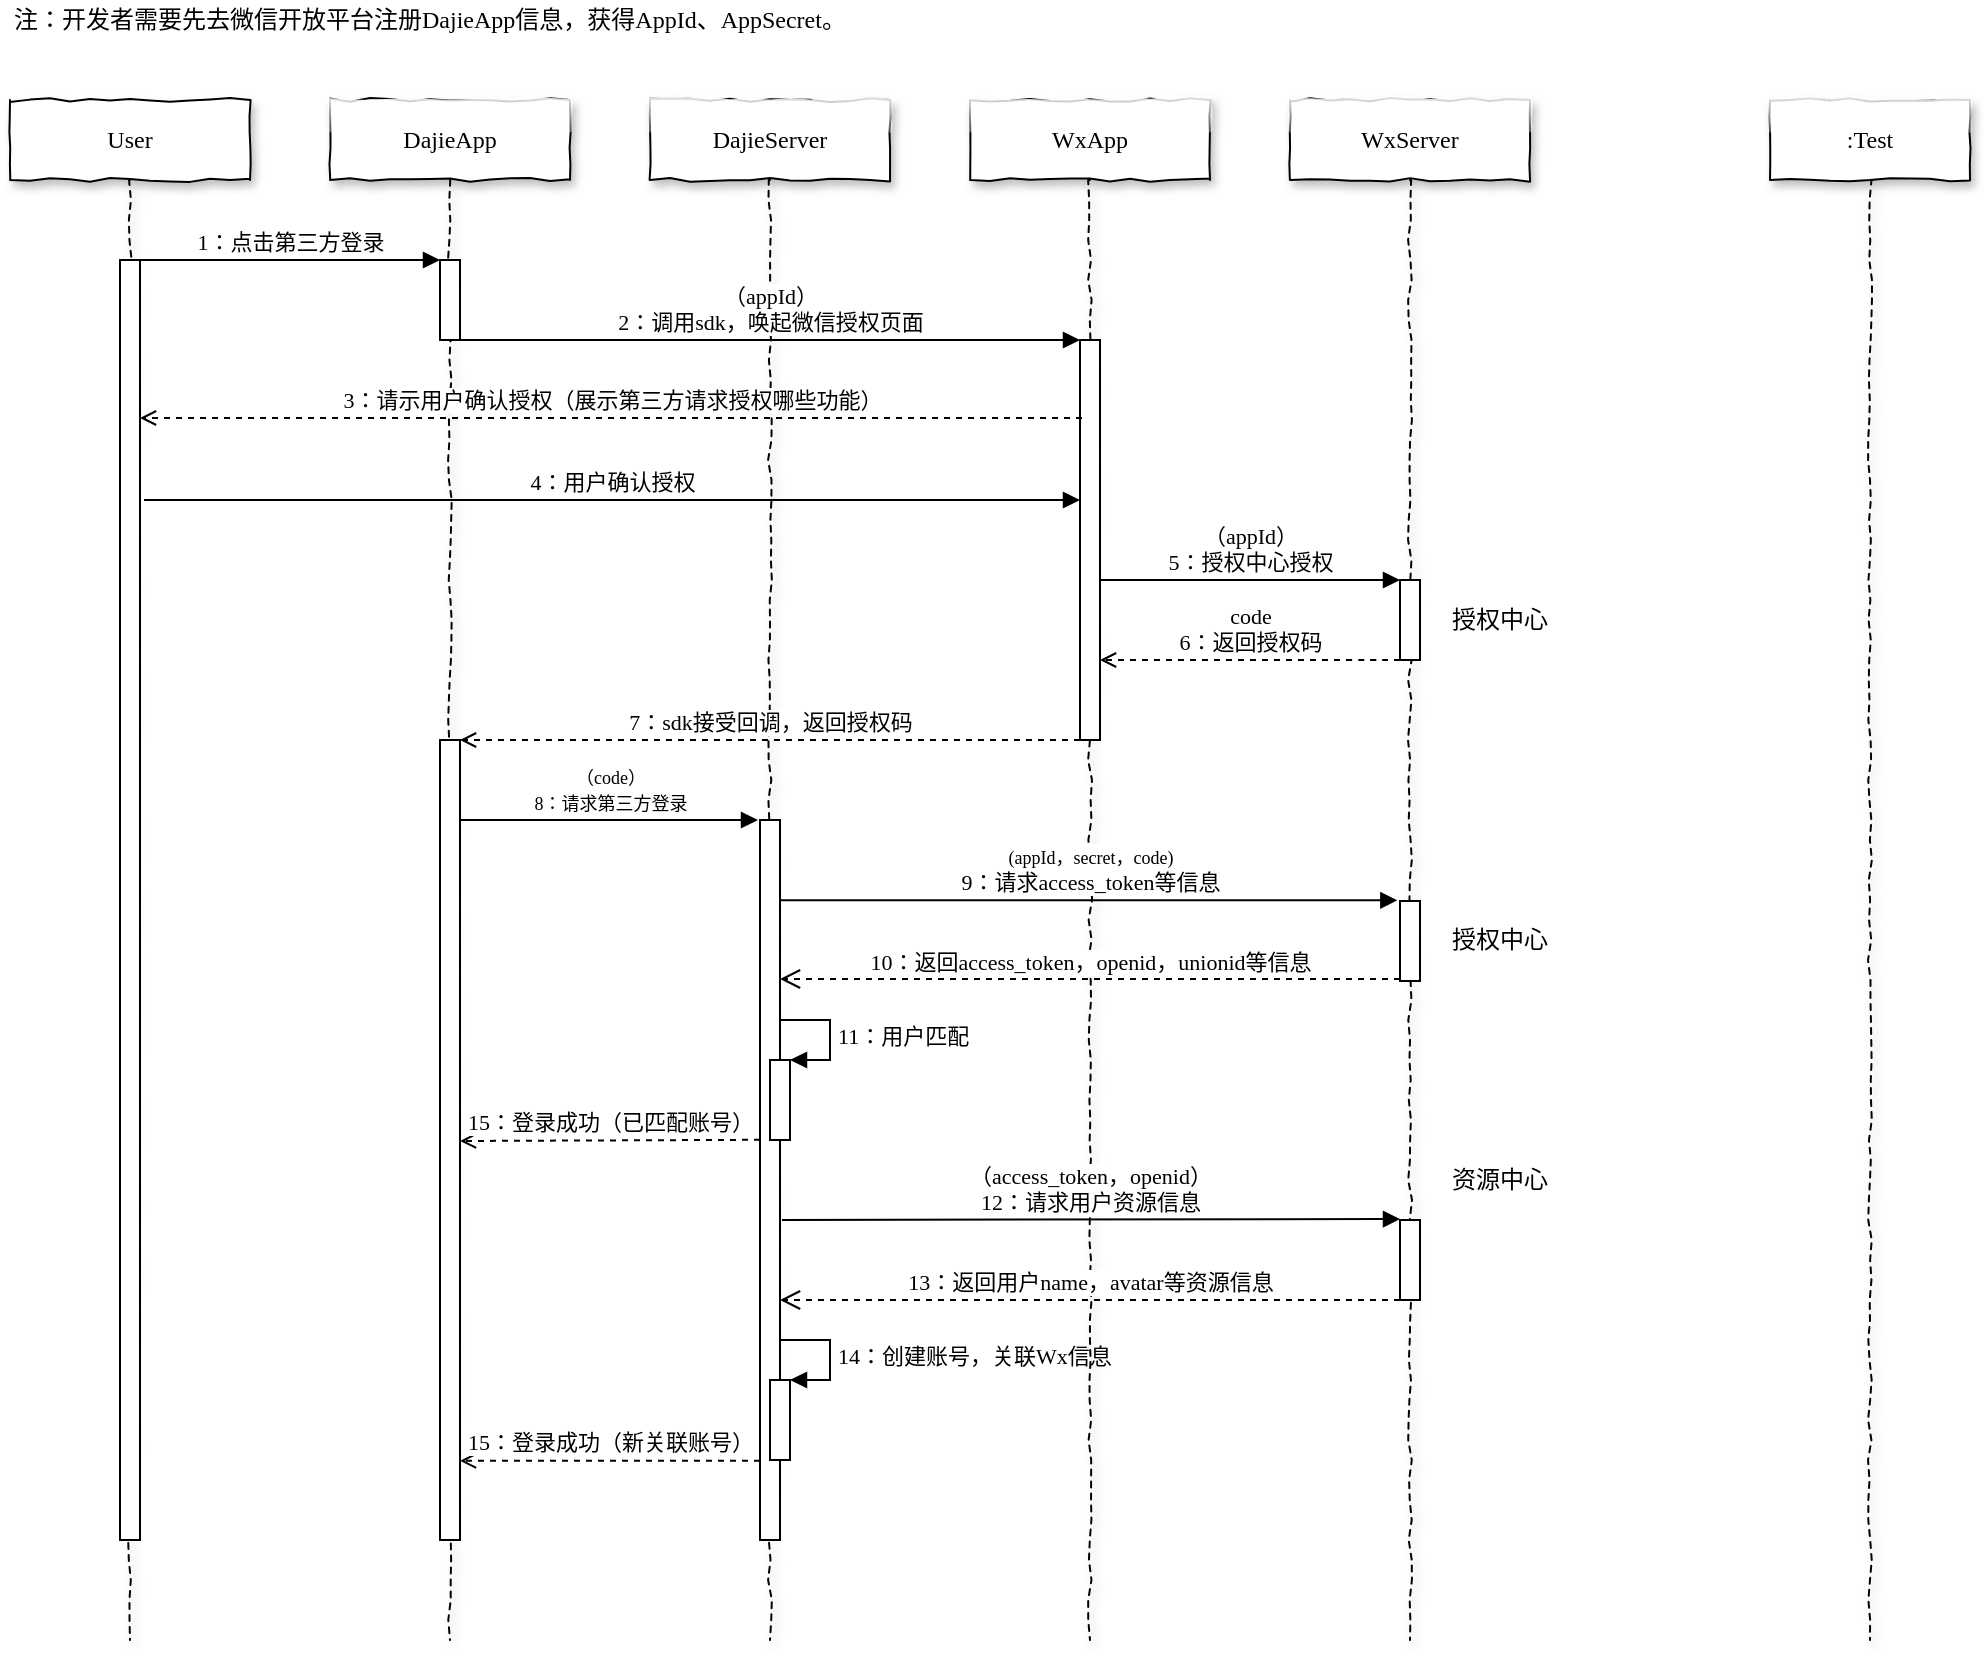 <mxfile version="12.3.3" type="github" pages="1">
  <diagram name="Page-1" id="13e1069c-82ec-6db2-03f1-153e76fe0fe0">
    <mxGraphModel dx="946" dy="605" grid="1" gridSize="10" guides="1" tooltips="1" connect="1" arrows="1" fold="1" page="1" pageScale="1" pageWidth="1100" pageHeight="850" background="#ffffff" math="0" shadow="0">
      <root>
        <mxCell id="0"/>
        <mxCell id="1" parent="0"/>
        <mxCell id="7baba1c4bc27f4b0-2" value="DajieApp" style="shape=umlLifeline;perimeter=lifelinePerimeter;whiteSpace=wrap;html=1;container=1;collapsible=0;recursiveResize=0;outlineConnect=0;rounded=0;shadow=1;comic=1;labelBackgroundColor=none;strokeWidth=1;fontFamily=Verdana;fontSize=12;align=center;glass=1;" parent="1" vertex="1">
          <mxGeometry x="240" y="80" width="120" height="770" as="geometry"/>
        </mxCell>
        <mxCell id="IUKXxloIUVSeZwhSzlI9-5" value="" style="html=1;points=[];perimeter=orthogonalPerimeter;rounded=0;shadow=0;glass=0;comic=0;strokeWidth=1;fontFamily=Verdana;" vertex="1" parent="7baba1c4bc27f4b0-2">
          <mxGeometry x="55" y="80" width="10" height="40" as="geometry"/>
        </mxCell>
        <mxCell id="IUKXxloIUVSeZwhSzlI9-17" value="" style="html=1;points=[];perimeter=orthogonalPerimeter;rounded=0;shadow=0;glass=0;comic=0;strokeWidth=1;fontFamily=Verdana;" vertex="1" parent="7baba1c4bc27f4b0-2">
          <mxGeometry x="55" y="320" width="10" height="400" as="geometry"/>
        </mxCell>
        <mxCell id="7baba1c4bc27f4b0-3" value="DajieServer" style="shape=umlLifeline;perimeter=lifelinePerimeter;whiteSpace=wrap;html=1;container=1;collapsible=0;recursiveResize=0;outlineConnect=0;rounded=0;shadow=1;comic=1;labelBackgroundColor=none;strokeWidth=1;fontFamily=Verdana;fontSize=12;align=center;glass=1;" parent="1" vertex="1">
          <mxGeometry x="400" y="80" width="120" height="770" as="geometry"/>
        </mxCell>
        <mxCell id="IUKXxloIUVSeZwhSzlI9-18" value="" style="html=1;points=[];perimeter=orthogonalPerimeter;rounded=0;shadow=0;glass=0;comic=0;strokeWidth=1;fontFamily=Verdana;" vertex="1" parent="7baba1c4bc27f4b0-3">
          <mxGeometry x="55" y="360" width="10" height="360" as="geometry"/>
        </mxCell>
        <mxCell id="IUKXxloIUVSeZwhSzlI9-63" value="" style="html=1;points=[];perimeter=orthogonalPerimeter;rounded=0;shadow=0;glass=0;comic=0;strokeWidth=1;fontFamily=Verdana;" vertex="1" parent="7baba1c4bc27f4b0-3">
          <mxGeometry x="60" y="480" width="10" height="40" as="geometry"/>
        </mxCell>
        <mxCell id="IUKXxloIUVSeZwhSzlI9-64" value="11：用户匹配" style="edgeStyle=orthogonalEdgeStyle;html=1;align=left;spacingLeft=2;endArrow=block;rounded=0;entryX=1;entryY=0;strokeColor=#000000;fontFamily=Verdana;" edge="1" target="IUKXxloIUVSeZwhSzlI9-63" parent="7baba1c4bc27f4b0-3">
          <mxGeometry relative="1" as="geometry">
            <mxPoint x="65" y="460" as="sourcePoint"/>
            <Array as="points">
              <mxPoint x="90" y="460"/>
            </Array>
          </mxGeometry>
        </mxCell>
        <mxCell id="IUKXxloIUVSeZwhSzlI9-73" value="" style="html=1;points=[];perimeter=orthogonalPerimeter;rounded=0;shadow=0;glass=0;comic=0;strokeWidth=1;fontFamily=Verdana;" vertex="1" parent="7baba1c4bc27f4b0-3">
          <mxGeometry x="60" y="640" width="10" height="40" as="geometry"/>
        </mxCell>
        <mxCell id="IUKXxloIUVSeZwhSzlI9-74" value="14：创建账号，关联Wx信息" style="edgeStyle=orthogonalEdgeStyle;html=1;align=left;spacingLeft=2;endArrow=block;rounded=0;entryX=1;entryY=0;strokeColor=#000000;fontFamily=Verdana;" edge="1" target="IUKXxloIUVSeZwhSzlI9-73" parent="7baba1c4bc27f4b0-3">
          <mxGeometry relative="1" as="geometry">
            <mxPoint x="65" y="620" as="sourcePoint"/>
            <Array as="points">
              <mxPoint x="90" y="620"/>
            </Array>
          </mxGeometry>
        </mxCell>
        <mxCell id="7baba1c4bc27f4b0-4" value="WxApp" style="shape=umlLifeline;perimeter=lifelinePerimeter;whiteSpace=wrap;html=1;container=1;collapsible=0;recursiveResize=0;outlineConnect=0;rounded=0;shadow=1;comic=1;labelBackgroundColor=none;strokeWidth=1;fontFamily=Verdana;fontSize=12;align=center;glass=1;" parent="1" vertex="1">
          <mxGeometry x="560" y="80" width="120" height="770" as="geometry"/>
        </mxCell>
        <mxCell id="IUKXxloIUVSeZwhSzlI9-7" value="" style="html=1;points=[];perimeter=orthogonalPerimeter;rounded=0;shadow=0;glass=0;comic=0;strokeWidth=1;fontFamily=Verdana;" vertex="1" parent="7baba1c4bc27f4b0-4">
          <mxGeometry x="55" y="120" width="10" height="200" as="geometry"/>
        </mxCell>
        <mxCell id="7baba1c4bc27f4b0-5" value="WxServer" style="shape=umlLifeline;perimeter=lifelinePerimeter;whiteSpace=wrap;html=1;container=1;collapsible=0;recursiveResize=0;outlineConnect=0;rounded=0;shadow=1;comic=1;labelBackgroundColor=none;strokeWidth=1;fontFamily=Verdana;fontSize=12;align=center;glass=1;" parent="1" vertex="1">
          <mxGeometry x="720" y="80" width="120" height="770" as="geometry"/>
        </mxCell>
        <mxCell id="IUKXxloIUVSeZwhSzlI9-13" value="" style="html=1;points=[];perimeter=orthogonalPerimeter;rounded=0;shadow=0;glass=0;comic=0;strokeWidth=1;fontFamily=Verdana;" vertex="1" parent="7baba1c4bc27f4b0-5">
          <mxGeometry x="55" y="240" width="10" height="40" as="geometry"/>
        </mxCell>
        <mxCell id="IUKXxloIUVSeZwhSzlI9-22" value="" style="html=1;points=[];perimeter=orthogonalPerimeter;rounded=0;shadow=0;glass=0;comic=0;strokeWidth=1;fontFamily=Verdana;" vertex="1" parent="7baba1c4bc27f4b0-5">
          <mxGeometry x="55" y="400.5" width="10" height="40" as="geometry"/>
        </mxCell>
        <mxCell id="IUKXxloIUVSeZwhSzlI9-34" value="" style="html=1;points=[];perimeter=orthogonalPerimeter;rounded=0;shadow=0;glass=0;comic=0;strokeWidth=1;fontFamily=Verdana;" vertex="1" parent="7baba1c4bc27f4b0-5">
          <mxGeometry x="55" y="560" width="10" height="40" as="geometry"/>
        </mxCell>
        <mxCell id="7baba1c4bc27f4b0-6" value=":Test" style="shape=umlLifeline;perimeter=lifelinePerimeter;whiteSpace=wrap;html=1;container=1;collapsible=0;recursiveResize=0;outlineConnect=0;rounded=0;shadow=1;comic=1;labelBackgroundColor=none;strokeWidth=1;fontFamily=Verdana;fontSize=12;align=center;glass=1;" parent="1" vertex="1">
          <mxGeometry x="960" y="80" width="100" height="770" as="geometry"/>
        </mxCell>
        <mxCell id="7baba1c4bc27f4b0-8" value="User" style="shape=umlLifeline;perimeter=lifelinePerimeter;whiteSpace=wrap;html=1;container=1;collapsible=0;recursiveResize=0;outlineConnect=0;rounded=0;shadow=1;comic=1;labelBackgroundColor=none;strokeWidth=1;fontFamily=Verdana;fontSize=12;align=center;glass=0;" parent="1" vertex="1">
          <mxGeometry x="80" y="80" width="120" height="770" as="geometry"/>
        </mxCell>
        <mxCell id="7baba1c4bc27f4b0-9" value="" style="html=1;points=[];perimeter=orthogonalPerimeter;rounded=0;shadow=0;comic=0;labelBackgroundColor=none;strokeWidth=1;fontFamily=Verdana;fontSize=12;align=center;" parent="7baba1c4bc27f4b0-8" vertex="1">
          <mxGeometry x="55" y="80" width="10" height="640" as="geometry"/>
        </mxCell>
        <mxCell id="IUKXxloIUVSeZwhSzlI9-6" value="1：点击第三方登录" style="html=1;verticalAlign=bottom;startArrow=none;endArrow=block;startSize=6;fontFamily=Verdana;endSize=6;startFill=0;" edge="1" parent="1">
          <mxGeometry relative="1" as="geometry">
            <mxPoint x="145" y="160" as="sourcePoint"/>
            <mxPoint x="295" y="160" as="targetPoint"/>
          </mxGeometry>
        </mxCell>
        <mxCell id="IUKXxloIUVSeZwhSzlI9-8" value="（appId）&lt;br&gt;2：调用sdk，唤起微信授权页面" style="html=1;verticalAlign=bottom;startArrow=none;endArrow=block;startSize=8;fontFamily=Verdana;startFill=0;exitX=1;exitY=1;exitDx=0;exitDy=0;exitPerimeter=0;" edge="1" target="IUKXxloIUVSeZwhSzlI9-7" parent="1" source="IUKXxloIUVSeZwhSzlI9-5">
          <mxGeometry relative="1" as="geometry">
            <mxPoint x="320" y="210" as="sourcePoint"/>
            <mxPoint x="610" y="200" as="targetPoint"/>
          </mxGeometry>
        </mxCell>
        <mxCell id="IUKXxloIUVSeZwhSzlI9-9" value="3：请示用户确认授权（展示第三方请求授权哪些功能）" style="html=1;verticalAlign=bottom;endArrow=open;fontFamily=Verdana;dashed=1;endFill=0;" edge="1" parent="1" target="7baba1c4bc27f4b0-9">
          <mxGeometry width="80" relative="1" as="geometry">
            <mxPoint x="616" y="239" as="sourcePoint"/>
            <mxPoint x="150" y="240" as="targetPoint"/>
          </mxGeometry>
        </mxCell>
        <mxCell id="IUKXxloIUVSeZwhSzlI9-10" value="4：用户确认授权" style="html=1;verticalAlign=bottom;endArrow=block;fontFamily=Verdana;" edge="1" parent="1" target="IUKXxloIUVSeZwhSzlI9-7">
          <mxGeometry width="80" relative="1" as="geometry">
            <mxPoint x="147" y="280" as="sourcePoint"/>
            <mxPoint x="580" y="319.5" as="targetPoint"/>
          </mxGeometry>
        </mxCell>
        <mxCell id="IUKXxloIUVSeZwhSzlI9-16" value="7：sdk接受回调，返回授权码" style="html=1;verticalAlign=bottom;endArrow=open;dashed=1;endSize=6;fontFamily=Verdana;" edge="1" parent="1" source="IUKXxloIUVSeZwhSzlI9-7" target="IUKXxloIUVSeZwhSzlI9-17">
          <mxGeometry relative="1" as="geometry">
            <mxPoint x="570" y="440" as="sourcePoint"/>
            <mxPoint x="310" y="440" as="targetPoint"/>
          </mxGeometry>
        </mxCell>
        <mxCell id="IUKXxloIUVSeZwhSzlI9-14" value="（appId）&lt;br&gt;5：授权中心授权" style="html=1;verticalAlign=bottom;endArrow=block;entryX=0;entryY=0;fontFamily=Verdana;" edge="1" target="IUKXxloIUVSeZwhSzlI9-13" parent="1">
          <mxGeometry relative="1" as="geometry">
            <mxPoint x="625" y="320" as="sourcePoint"/>
          </mxGeometry>
        </mxCell>
        <mxCell id="IUKXxloIUVSeZwhSzlI9-15" value="code&lt;br&gt;6：返回授权码" style="html=1;verticalAlign=bottom;endArrow=open;dashed=1;endSize=6;fontFamily=Verdana;" edge="1" source="IUKXxloIUVSeZwhSzlI9-13" parent="1">
          <mxGeometry relative="1" as="geometry">
            <mxPoint x="625" y="360" as="targetPoint"/>
            <mxPoint x="770" y="380" as="sourcePoint"/>
            <Array as="points">
              <mxPoint x="760" y="360"/>
            </Array>
          </mxGeometry>
        </mxCell>
        <mxCell id="IUKXxloIUVSeZwhSzlI9-19" value="&lt;font style=&quot;font-size: 9px&quot;&gt;&lt;font style=&quot;font-size: 9px&quot;&gt;&lt;span style=&quot;font-size: 9px&quot;&gt;（code）&lt;br style=&quot;font-size: 9px&quot;&gt;&lt;/span&gt;&lt;/font&gt;8：请求第三方登录&lt;/font&gt;" style="html=1;verticalAlign=bottom;endArrow=block;fontFamily=Verdana;entryX=-0.1;entryY=0;entryDx=0;entryDy=0;entryPerimeter=0;" edge="1" target="IUKXxloIUVSeZwhSzlI9-18" parent="1" source="IUKXxloIUVSeZwhSzlI9-17">
          <mxGeometry relative="1" as="geometry">
            <mxPoint x="310" y="440" as="sourcePoint"/>
            <mxPoint x="440" y="490" as="targetPoint"/>
          </mxGeometry>
        </mxCell>
        <mxCell id="IUKXxloIUVSeZwhSzlI9-23" value="&lt;span style=&quot;font-size: 9px&quot;&gt;(appId，secret，code)&lt;/span&gt;&lt;br&gt;9：请求access_token等信息" style="html=1;verticalAlign=bottom;endArrow=block;fontFamily=Verdana;entryX=-0.133;entryY=-0.008;entryDx=0;entryDy=0;entryPerimeter=0;" edge="1" target="IUKXxloIUVSeZwhSzlI9-22" parent="1">
          <mxGeometry relative="1" as="geometry">
            <mxPoint x="465" y="480.18" as="sourcePoint"/>
            <mxPoint x="770" y="480.5" as="targetPoint"/>
          </mxGeometry>
        </mxCell>
        <mxCell id="IUKXxloIUVSeZwhSzlI9-24" value="10：返回access_token，openid，unionid等信息" style="html=1;verticalAlign=bottom;endArrow=open;endSize=8;fontFamily=Verdana;dashed=1;exitX=0;exitY=0.975;exitDx=0;exitDy=0;exitPerimeter=0;" edge="1" source="IUKXxloIUVSeZwhSzlI9-22" parent="1">
          <mxGeometry relative="1" as="geometry">
            <mxPoint x="465" y="519.5" as="targetPoint"/>
            <mxPoint x="760" y="520.5" as="sourcePoint"/>
          </mxGeometry>
        </mxCell>
        <mxCell id="IUKXxloIUVSeZwhSzlI9-35" value="（access_token，openid）&lt;br&gt;12：请求用户资源信息" style="html=1;verticalAlign=bottom;endArrow=block;entryX=0;entryY=0;fontFamily=Verdana;" edge="1" parent="1">
          <mxGeometry relative="1" as="geometry">
            <mxPoint x="466" y="640" as="sourcePoint"/>
            <mxPoint x="775" y="639.5" as="targetPoint"/>
          </mxGeometry>
        </mxCell>
        <mxCell id="IUKXxloIUVSeZwhSzlI9-36" value="13：返回用户name，avatar等资源信息" style="html=1;verticalAlign=bottom;endArrow=open;dashed=1;endSize=8;fontFamily=Verdana;entryX=1;entryY=0.8;entryDx=0;entryDy=0;entryPerimeter=0;" edge="1" source="IUKXxloIUVSeZwhSzlI9-34" parent="1">
          <mxGeometry relative="1" as="geometry">
            <mxPoint x="465" y="680" as="targetPoint"/>
            <mxPoint x="770" y="680.5" as="sourcePoint"/>
          </mxGeometry>
        </mxCell>
        <mxCell id="IUKXxloIUVSeZwhSzlI9-20" value="15：登录成功（新关联账号）" style="html=1;verticalAlign=bottom;endArrow=open;dashed=1;endSize=6;fontFamily=Verdana;exitX=0;exitY=0.89;exitDx=0;exitDy=0;exitPerimeter=0;" edge="1" source="IUKXxloIUVSeZwhSzlI9-18" parent="1" target="IUKXxloIUVSeZwhSzlI9-17">
          <mxGeometry relative="1" as="geometry">
            <mxPoint x="303" y="799" as="targetPoint"/>
            <mxPoint x="460" y="720" as="sourcePoint"/>
          </mxGeometry>
        </mxCell>
        <mxCell id="IUKXxloIUVSeZwhSzlI9-47" value="授权中心" style="text;html=1;strokeColor=none;fillColor=none;align=center;verticalAlign=middle;whiteSpace=wrap;rounded=0;shadow=0;glass=0;comic=0;fontFamily=Verdana;" vertex="1" parent="1">
          <mxGeometry x="785" y="330" width="80" height="20" as="geometry"/>
        </mxCell>
        <mxCell id="IUKXxloIUVSeZwhSzlI9-48" value="授权中心" style="text;html=1;strokeColor=none;fillColor=none;align=center;verticalAlign=middle;whiteSpace=wrap;rounded=0;shadow=0;glass=0;comic=0;fontFamily=Verdana;" vertex="1" parent="1">
          <mxGeometry x="785" y="490" width="80" height="20" as="geometry"/>
        </mxCell>
        <mxCell id="IUKXxloIUVSeZwhSzlI9-49" value="资源中心" style="text;html=1;strokeColor=none;fillColor=none;align=center;verticalAlign=middle;whiteSpace=wrap;rounded=0;shadow=0;glass=0;comic=0;fontFamily=Verdana;" vertex="1" parent="1">
          <mxGeometry x="785" y="610" width="80" height="20" as="geometry"/>
        </mxCell>
        <mxCell id="IUKXxloIUVSeZwhSzlI9-58" value="注：开发者需要先去微信开放平台注册DajieApp信息，获得AppId、AppSecret。" style="text;html=1;strokeColor=none;fillColor=none;align=left;verticalAlign=middle;whiteSpace=wrap;rounded=0;shadow=0;glass=0;comic=0;fontFamily=Verdana;" vertex="1" parent="1">
          <mxGeometry x="80" y="30" width="760" height="20" as="geometry"/>
        </mxCell>
        <mxCell id="IUKXxloIUVSeZwhSzlI9-66" value="15：登录成功（已匹配账号）" style="html=1;verticalAlign=bottom;endArrow=open;dashed=1;endSize=6;fontFamily=Verdana;exitX=0;exitY=0.997;exitDx=0;exitDy=0;exitPerimeter=0;" edge="1" parent="1">
          <mxGeometry relative="1" as="geometry">
            <mxPoint x="305" y="600.5" as="targetPoint"/>
            <mxPoint x="455" y="599.9" as="sourcePoint"/>
          </mxGeometry>
        </mxCell>
      </root>
    </mxGraphModel>
  </diagram>
</mxfile>
